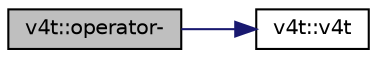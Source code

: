 digraph "v4t::operator-"
{
  edge [fontname="Helvetica",fontsize="10",labelfontname="Helvetica",labelfontsize="10"];
  node [fontname="Helvetica",fontsize="10",shape=record];
  rankdir="LR";
  Node1 [label="v4t::operator-",height=0.2,width=0.4,color="black", fillcolor="grey75", style="filled", fontcolor="black"];
  Node1 -> Node2 [color="midnightblue",fontsize="10",style="solid",fontname="Helvetica"];
  Node2 [label="v4t::v4t",height=0.2,width=0.4,color="black", fillcolor="white", style="filled",URL="$classv4t.html#a8703188742527932b927e0f7417a2c2d"];
}
